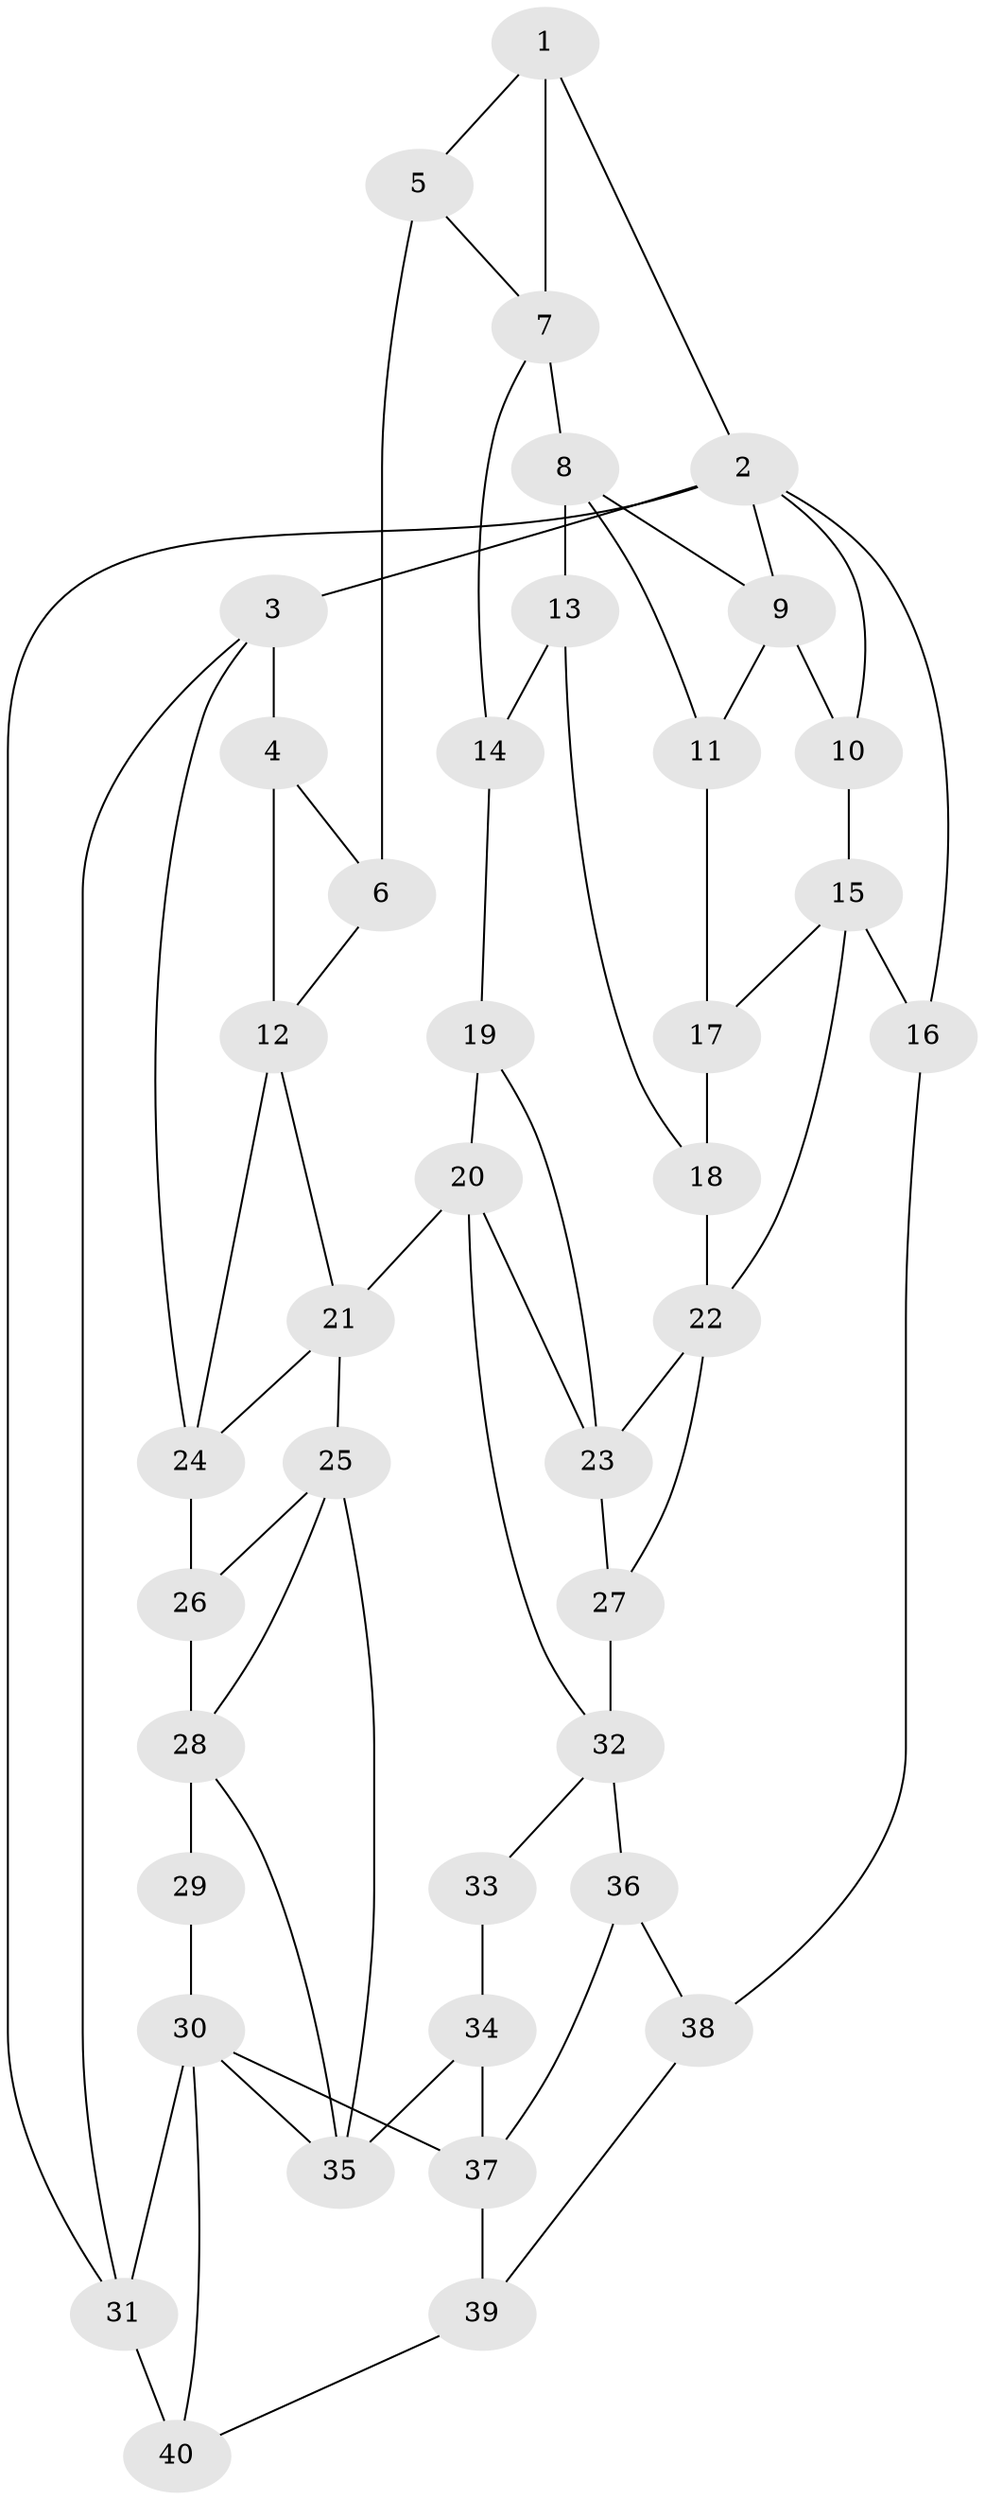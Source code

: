 // original degree distribution, {3: 0.015151515151515152, 5: 0.5757575757575758, 4: 0.21212121212121213, 6: 0.19696969696969696}
// Generated by graph-tools (version 1.1) at 2025/54/03/04/25 22:54:16]
// undirected, 40 vertices, 70 edges
graph export_dot {
  node [color=gray90,style=filled];
  1;
  2;
  3;
  4;
  5;
  6;
  7;
  8;
  9;
  10;
  11;
  12;
  13;
  14;
  15;
  16;
  17;
  18;
  19;
  20;
  21;
  22;
  23;
  24;
  25;
  26;
  27;
  28;
  29;
  30;
  31;
  32;
  33;
  34;
  35;
  36;
  37;
  38;
  39;
  40;
  1 -- 2 [weight=1.0];
  1 -- 5 [weight=1.0];
  1 -- 7 [weight=1.0];
  2 -- 3 [weight=2.0];
  2 -- 9 [weight=1.0];
  2 -- 10 [weight=1.0];
  2 -- 16 [weight=2.0];
  2 -- 31 [weight=1.0];
  3 -- 4 [weight=2.0];
  3 -- 24 [weight=1.0];
  3 -- 31 [weight=1.0];
  4 -- 6 [weight=1.0];
  4 -- 12 [weight=2.0];
  5 -- 6 [weight=2.0];
  5 -- 7 [weight=1.0];
  6 -- 12 [weight=1.0];
  7 -- 8 [weight=2.0];
  7 -- 14 [weight=1.0];
  8 -- 9 [weight=1.0];
  8 -- 11 [weight=1.0];
  8 -- 13 [weight=2.0];
  9 -- 10 [weight=3.0];
  9 -- 11 [weight=1.0];
  10 -- 15 [weight=2.0];
  11 -- 17 [weight=1.0];
  12 -- 21 [weight=1.0];
  12 -- 24 [weight=1.0];
  13 -- 14 [weight=1.0];
  13 -- 18 [weight=1.0];
  14 -- 19 [weight=1.0];
  15 -- 16 [weight=3.0];
  15 -- 17 [weight=1.0];
  15 -- 22 [weight=2.0];
  16 -- 38 [weight=2.0];
  17 -- 18 [weight=4.0];
  18 -- 22 [weight=1.0];
  19 -- 20 [weight=2.0];
  19 -- 23 [weight=1.0];
  20 -- 21 [weight=2.0];
  20 -- 23 [weight=1.0];
  20 -- 32 [weight=1.0];
  21 -- 24 [weight=1.0];
  21 -- 25 [weight=1.0];
  22 -- 23 [weight=2.0];
  22 -- 27 [weight=2.0];
  23 -- 27 [weight=1.0];
  24 -- 26 [weight=2.0];
  25 -- 26 [weight=1.0];
  25 -- 28 [weight=1.0];
  25 -- 35 [weight=1.0];
  26 -- 28 [weight=2.0];
  27 -- 32 [weight=3.0];
  28 -- 29 [weight=2.0];
  28 -- 35 [weight=1.0];
  29 -- 30 [weight=1.0];
  30 -- 31 [weight=1.0];
  30 -- 35 [weight=1.0];
  30 -- 37 [weight=1.0];
  30 -- 40 [weight=1.0];
  31 -- 40 [weight=3.0];
  32 -- 33 [weight=1.0];
  32 -- 36 [weight=1.0];
  33 -- 34 [weight=2.0];
  34 -- 35 [weight=2.0];
  34 -- 37 [weight=2.0];
  36 -- 37 [weight=1.0];
  36 -- 38 [weight=1.0];
  37 -- 39 [weight=1.0];
  38 -- 39 [weight=2.0];
  39 -- 40 [weight=2.0];
}
